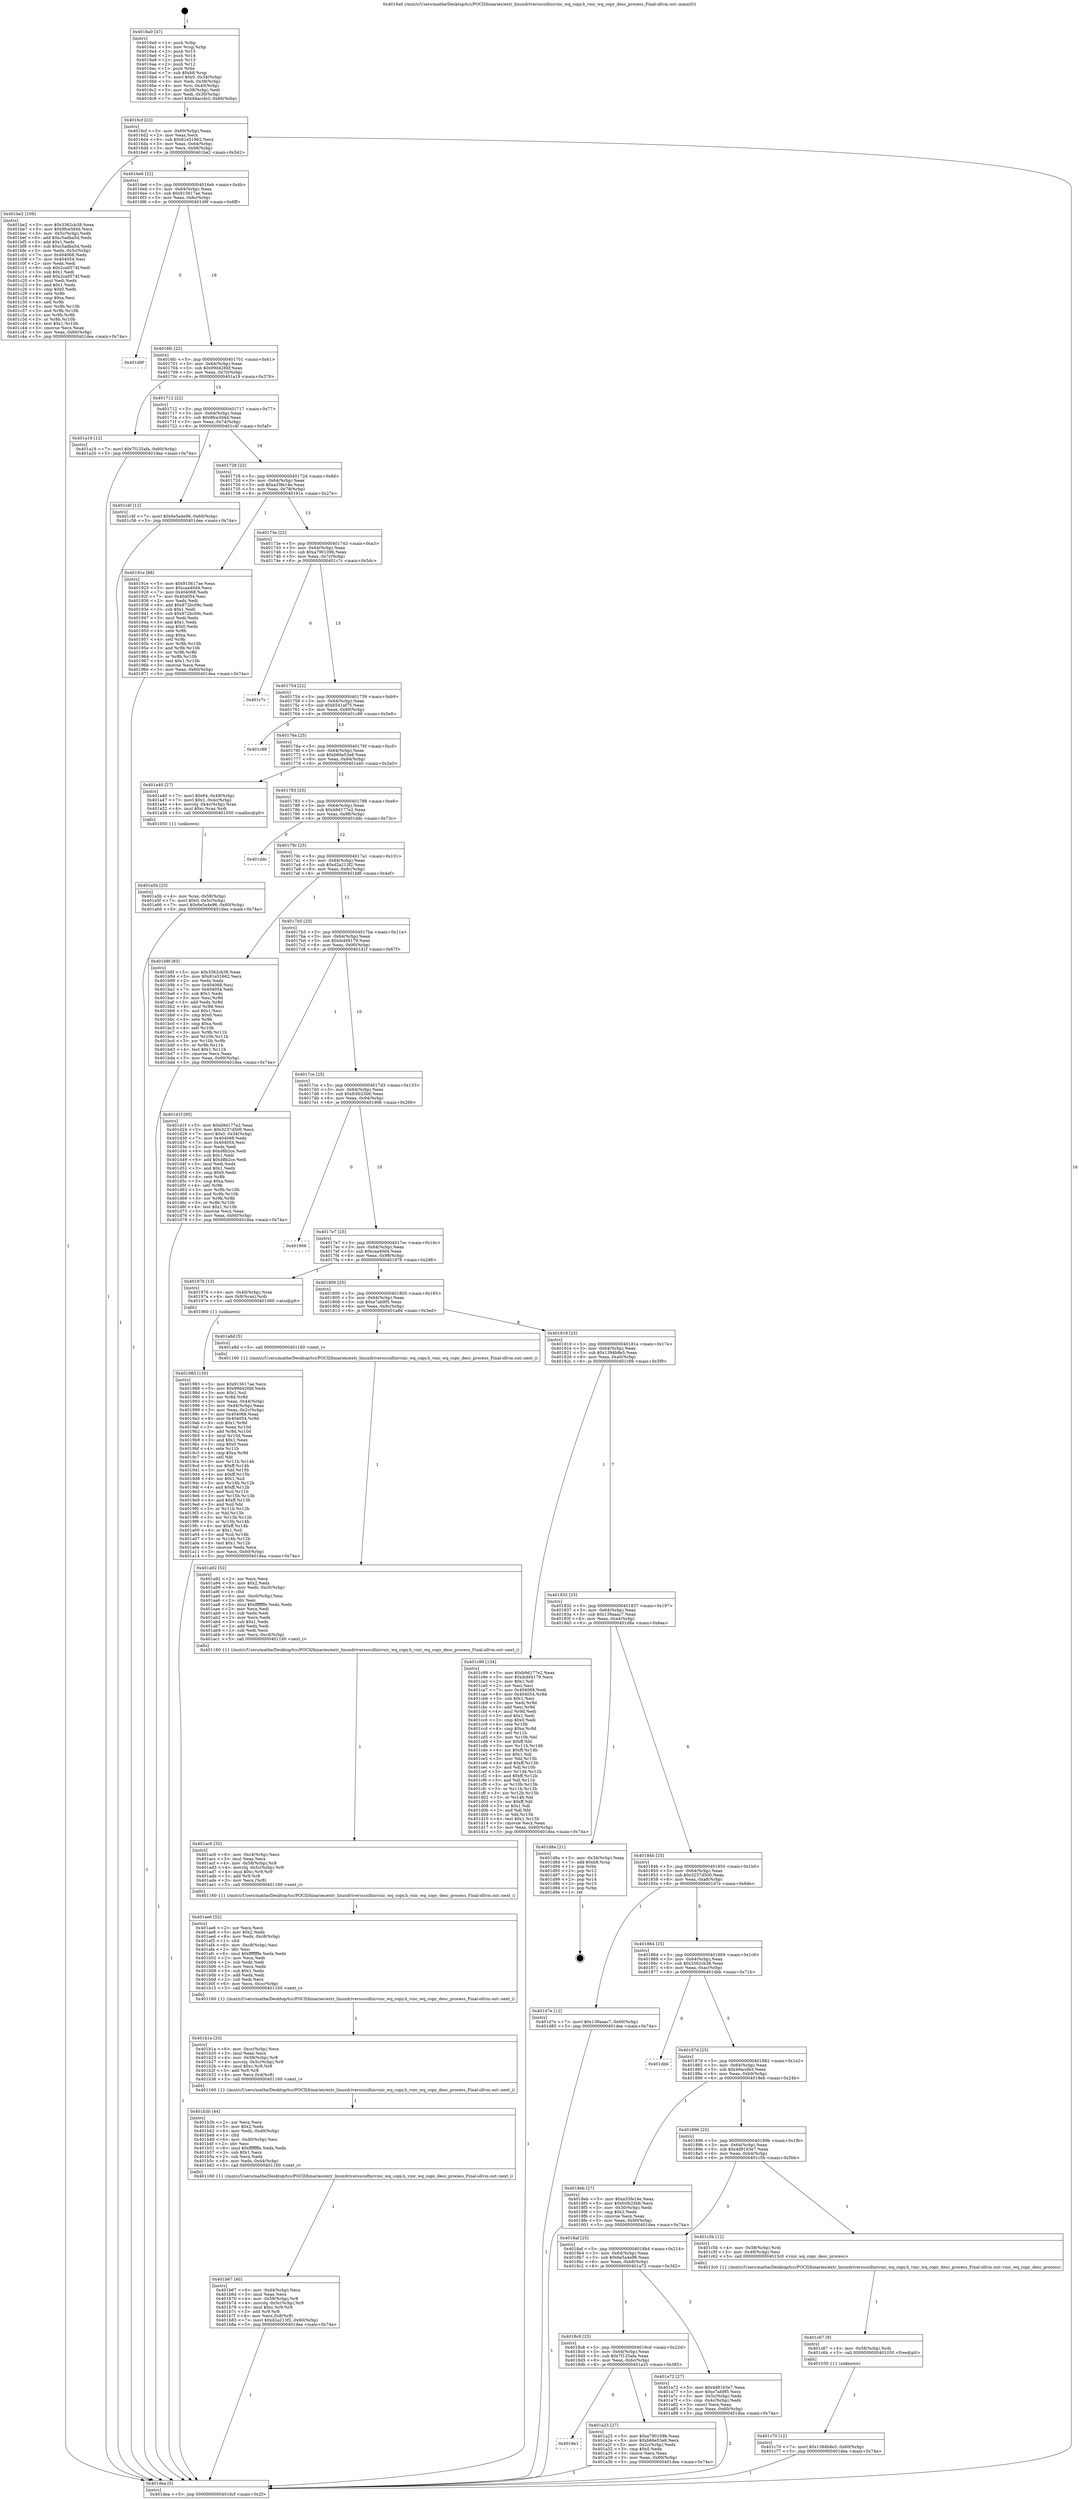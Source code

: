 digraph "0x4016a0" {
  label = "0x4016a0 (/mnt/c/Users/mathe/Desktop/tcc/POCII/binaries/extr_linuxdriversscsifnicvnic_wq_copy.h_vnic_wq_copy_desc_process_Final-ollvm.out::main(0))"
  labelloc = "t"
  node[shape=record]

  Entry [label="",width=0.3,height=0.3,shape=circle,fillcolor=black,style=filled]
  "0x4016cf" [label="{
     0x4016cf [23]\l
     | [instrs]\l
     &nbsp;&nbsp;0x4016cf \<+3\>: mov -0x60(%rbp),%eax\l
     &nbsp;&nbsp;0x4016d2 \<+2\>: mov %eax,%ecx\l
     &nbsp;&nbsp;0x4016d4 \<+6\>: sub $0x81e51662,%ecx\l
     &nbsp;&nbsp;0x4016da \<+3\>: mov %eax,-0x64(%rbp)\l
     &nbsp;&nbsp;0x4016dd \<+3\>: mov %ecx,-0x68(%rbp)\l
     &nbsp;&nbsp;0x4016e0 \<+6\>: je 0000000000401be2 \<main+0x542\>\l
  }"]
  "0x401be2" [label="{
     0x401be2 [109]\l
     | [instrs]\l
     &nbsp;&nbsp;0x401be2 \<+5\>: mov $0x3362cb38,%eax\l
     &nbsp;&nbsp;0x401be7 \<+5\>: mov $0x9fce3d4d,%ecx\l
     &nbsp;&nbsp;0x401bec \<+3\>: mov -0x5c(%rbp),%edx\l
     &nbsp;&nbsp;0x401bef \<+6\>: add $0xc5adba5d,%edx\l
     &nbsp;&nbsp;0x401bf5 \<+3\>: add $0x1,%edx\l
     &nbsp;&nbsp;0x401bf8 \<+6\>: sub $0xc5adba5d,%edx\l
     &nbsp;&nbsp;0x401bfe \<+3\>: mov %edx,-0x5c(%rbp)\l
     &nbsp;&nbsp;0x401c01 \<+7\>: mov 0x404068,%edx\l
     &nbsp;&nbsp;0x401c08 \<+7\>: mov 0x404054,%esi\l
     &nbsp;&nbsp;0x401c0f \<+2\>: mov %edx,%edi\l
     &nbsp;&nbsp;0x401c11 \<+6\>: sub $0x2ca0574f,%edi\l
     &nbsp;&nbsp;0x401c17 \<+3\>: sub $0x1,%edi\l
     &nbsp;&nbsp;0x401c1a \<+6\>: add $0x2ca0574f,%edi\l
     &nbsp;&nbsp;0x401c20 \<+3\>: imul %edi,%edx\l
     &nbsp;&nbsp;0x401c23 \<+3\>: and $0x1,%edx\l
     &nbsp;&nbsp;0x401c26 \<+3\>: cmp $0x0,%edx\l
     &nbsp;&nbsp;0x401c29 \<+4\>: sete %r8b\l
     &nbsp;&nbsp;0x401c2d \<+3\>: cmp $0xa,%esi\l
     &nbsp;&nbsp;0x401c30 \<+4\>: setl %r9b\l
     &nbsp;&nbsp;0x401c34 \<+3\>: mov %r8b,%r10b\l
     &nbsp;&nbsp;0x401c37 \<+3\>: and %r9b,%r10b\l
     &nbsp;&nbsp;0x401c3a \<+3\>: xor %r9b,%r8b\l
     &nbsp;&nbsp;0x401c3d \<+3\>: or %r8b,%r10b\l
     &nbsp;&nbsp;0x401c40 \<+4\>: test $0x1,%r10b\l
     &nbsp;&nbsp;0x401c44 \<+3\>: cmovne %ecx,%eax\l
     &nbsp;&nbsp;0x401c47 \<+3\>: mov %eax,-0x60(%rbp)\l
     &nbsp;&nbsp;0x401c4a \<+5\>: jmp 0000000000401dea \<main+0x74a\>\l
  }"]
  "0x4016e6" [label="{
     0x4016e6 [22]\l
     | [instrs]\l
     &nbsp;&nbsp;0x4016e6 \<+5\>: jmp 00000000004016eb \<main+0x4b\>\l
     &nbsp;&nbsp;0x4016eb \<+3\>: mov -0x64(%rbp),%eax\l
     &nbsp;&nbsp;0x4016ee \<+5\>: sub $0x915617ae,%eax\l
     &nbsp;&nbsp;0x4016f3 \<+3\>: mov %eax,-0x6c(%rbp)\l
     &nbsp;&nbsp;0x4016f6 \<+6\>: je 0000000000401d9f \<main+0x6ff\>\l
  }"]
  Exit [label="",width=0.3,height=0.3,shape=circle,fillcolor=black,style=filled,peripheries=2]
  "0x401d9f" [label="{
     0x401d9f\l
  }", style=dashed]
  "0x4016fc" [label="{
     0x4016fc [22]\l
     | [instrs]\l
     &nbsp;&nbsp;0x4016fc \<+5\>: jmp 0000000000401701 \<main+0x61\>\l
     &nbsp;&nbsp;0x401701 \<+3\>: mov -0x64(%rbp),%eax\l
     &nbsp;&nbsp;0x401704 \<+5\>: sub $0x99d426bf,%eax\l
     &nbsp;&nbsp;0x401709 \<+3\>: mov %eax,-0x70(%rbp)\l
     &nbsp;&nbsp;0x40170c \<+6\>: je 0000000000401a19 \<main+0x379\>\l
  }"]
  "0x401c70" [label="{
     0x401c70 [12]\l
     | [instrs]\l
     &nbsp;&nbsp;0x401c70 \<+7\>: movl $0x1394b8e5,-0x60(%rbp)\l
     &nbsp;&nbsp;0x401c77 \<+5\>: jmp 0000000000401dea \<main+0x74a\>\l
  }"]
  "0x401a19" [label="{
     0x401a19 [12]\l
     | [instrs]\l
     &nbsp;&nbsp;0x401a19 \<+7\>: movl $0x7f125afa,-0x60(%rbp)\l
     &nbsp;&nbsp;0x401a20 \<+5\>: jmp 0000000000401dea \<main+0x74a\>\l
  }"]
  "0x401712" [label="{
     0x401712 [22]\l
     | [instrs]\l
     &nbsp;&nbsp;0x401712 \<+5\>: jmp 0000000000401717 \<main+0x77\>\l
     &nbsp;&nbsp;0x401717 \<+3\>: mov -0x64(%rbp),%eax\l
     &nbsp;&nbsp;0x40171a \<+5\>: sub $0x9fce3d4d,%eax\l
     &nbsp;&nbsp;0x40171f \<+3\>: mov %eax,-0x74(%rbp)\l
     &nbsp;&nbsp;0x401722 \<+6\>: je 0000000000401c4f \<main+0x5af\>\l
  }"]
  "0x401c67" [label="{
     0x401c67 [9]\l
     | [instrs]\l
     &nbsp;&nbsp;0x401c67 \<+4\>: mov -0x58(%rbp),%rdi\l
     &nbsp;&nbsp;0x401c6b \<+5\>: call 0000000000401030 \<free@plt\>\l
     | [calls]\l
     &nbsp;&nbsp;0x401030 \{1\} (unknown)\l
  }"]
  "0x401c4f" [label="{
     0x401c4f [12]\l
     | [instrs]\l
     &nbsp;&nbsp;0x401c4f \<+7\>: movl $0x6e5a4e96,-0x60(%rbp)\l
     &nbsp;&nbsp;0x401c56 \<+5\>: jmp 0000000000401dea \<main+0x74a\>\l
  }"]
  "0x401728" [label="{
     0x401728 [22]\l
     | [instrs]\l
     &nbsp;&nbsp;0x401728 \<+5\>: jmp 000000000040172d \<main+0x8d\>\l
     &nbsp;&nbsp;0x40172d \<+3\>: mov -0x64(%rbp),%eax\l
     &nbsp;&nbsp;0x401730 \<+5\>: sub $0xa33fe14e,%eax\l
     &nbsp;&nbsp;0x401735 \<+3\>: mov %eax,-0x78(%rbp)\l
     &nbsp;&nbsp;0x401738 \<+6\>: je 000000000040191e \<main+0x27e\>\l
  }"]
  "0x401b67" [label="{
     0x401b67 [40]\l
     | [instrs]\l
     &nbsp;&nbsp;0x401b67 \<+6\>: mov -0xd4(%rbp),%ecx\l
     &nbsp;&nbsp;0x401b6d \<+3\>: imul %eax,%ecx\l
     &nbsp;&nbsp;0x401b70 \<+4\>: mov -0x58(%rbp),%r8\l
     &nbsp;&nbsp;0x401b74 \<+4\>: movslq -0x5c(%rbp),%r9\l
     &nbsp;&nbsp;0x401b78 \<+4\>: imul $0xc,%r9,%r9\l
     &nbsp;&nbsp;0x401b7c \<+3\>: add %r9,%r8\l
     &nbsp;&nbsp;0x401b7f \<+4\>: mov %ecx,0x8(%r8)\l
     &nbsp;&nbsp;0x401b83 \<+7\>: movl $0xd2a213f2,-0x60(%rbp)\l
     &nbsp;&nbsp;0x401b8a \<+5\>: jmp 0000000000401dea \<main+0x74a\>\l
  }"]
  "0x40191e" [label="{
     0x40191e [88]\l
     | [instrs]\l
     &nbsp;&nbsp;0x40191e \<+5\>: mov $0x915617ae,%eax\l
     &nbsp;&nbsp;0x401923 \<+5\>: mov $0xcaa40d4,%ecx\l
     &nbsp;&nbsp;0x401928 \<+7\>: mov 0x404068,%edx\l
     &nbsp;&nbsp;0x40192f \<+7\>: mov 0x404054,%esi\l
     &nbsp;&nbsp;0x401936 \<+2\>: mov %edx,%edi\l
     &nbsp;&nbsp;0x401938 \<+6\>: add $0x872bc09c,%edi\l
     &nbsp;&nbsp;0x40193e \<+3\>: sub $0x1,%edi\l
     &nbsp;&nbsp;0x401941 \<+6\>: sub $0x872bc09c,%edi\l
     &nbsp;&nbsp;0x401947 \<+3\>: imul %edi,%edx\l
     &nbsp;&nbsp;0x40194a \<+3\>: and $0x1,%edx\l
     &nbsp;&nbsp;0x40194d \<+3\>: cmp $0x0,%edx\l
     &nbsp;&nbsp;0x401950 \<+4\>: sete %r8b\l
     &nbsp;&nbsp;0x401954 \<+3\>: cmp $0xa,%esi\l
     &nbsp;&nbsp;0x401957 \<+4\>: setl %r9b\l
     &nbsp;&nbsp;0x40195b \<+3\>: mov %r8b,%r10b\l
     &nbsp;&nbsp;0x40195e \<+3\>: and %r9b,%r10b\l
     &nbsp;&nbsp;0x401961 \<+3\>: xor %r9b,%r8b\l
     &nbsp;&nbsp;0x401964 \<+3\>: or %r8b,%r10b\l
     &nbsp;&nbsp;0x401967 \<+4\>: test $0x1,%r10b\l
     &nbsp;&nbsp;0x40196b \<+3\>: cmovne %ecx,%eax\l
     &nbsp;&nbsp;0x40196e \<+3\>: mov %eax,-0x60(%rbp)\l
     &nbsp;&nbsp;0x401971 \<+5\>: jmp 0000000000401dea \<main+0x74a\>\l
  }"]
  "0x40173e" [label="{
     0x40173e [22]\l
     | [instrs]\l
     &nbsp;&nbsp;0x40173e \<+5\>: jmp 0000000000401743 \<main+0xa3\>\l
     &nbsp;&nbsp;0x401743 \<+3\>: mov -0x64(%rbp),%eax\l
     &nbsp;&nbsp;0x401746 \<+5\>: sub $0xa790109b,%eax\l
     &nbsp;&nbsp;0x40174b \<+3\>: mov %eax,-0x7c(%rbp)\l
     &nbsp;&nbsp;0x40174e \<+6\>: je 0000000000401c7c \<main+0x5dc\>\l
  }"]
  "0x401b3b" [label="{
     0x401b3b [44]\l
     | [instrs]\l
     &nbsp;&nbsp;0x401b3b \<+2\>: xor %ecx,%ecx\l
     &nbsp;&nbsp;0x401b3d \<+5\>: mov $0x2,%edx\l
     &nbsp;&nbsp;0x401b42 \<+6\>: mov %edx,-0xd0(%rbp)\l
     &nbsp;&nbsp;0x401b48 \<+1\>: cltd\l
     &nbsp;&nbsp;0x401b49 \<+6\>: mov -0xd0(%rbp),%esi\l
     &nbsp;&nbsp;0x401b4f \<+2\>: idiv %esi\l
     &nbsp;&nbsp;0x401b51 \<+6\>: imul $0xfffffffe,%edx,%edx\l
     &nbsp;&nbsp;0x401b57 \<+3\>: sub $0x1,%ecx\l
     &nbsp;&nbsp;0x401b5a \<+2\>: sub %ecx,%edx\l
     &nbsp;&nbsp;0x401b5c \<+6\>: mov %edx,-0xd4(%rbp)\l
     &nbsp;&nbsp;0x401b62 \<+5\>: call 0000000000401160 \<next_i\>\l
     | [calls]\l
     &nbsp;&nbsp;0x401160 \{1\} (/mnt/c/Users/mathe/Desktop/tcc/POCII/binaries/extr_linuxdriversscsifnicvnic_wq_copy.h_vnic_wq_copy_desc_process_Final-ollvm.out::next_i)\l
  }"]
  "0x401c7c" [label="{
     0x401c7c\l
  }", style=dashed]
  "0x401754" [label="{
     0x401754 [22]\l
     | [instrs]\l
     &nbsp;&nbsp;0x401754 \<+5\>: jmp 0000000000401759 \<main+0xb9\>\l
     &nbsp;&nbsp;0x401759 \<+3\>: mov -0x64(%rbp),%eax\l
     &nbsp;&nbsp;0x40175c \<+5\>: sub $0xb541af75,%eax\l
     &nbsp;&nbsp;0x401761 \<+3\>: mov %eax,-0x80(%rbp)\l
     &nbsp;&nbsp;0x401764 \<+6\>: je 0000000000401c88 \<main+0x5e8\>\l
  }"]
  "0x401b1a" [label="{
     0x401b1a [33]\l
     | [instrs]\l
     &nbsp;&nbsp;0x401b1a \<+6\>: mov -0xcc(%rbp),%ecx\l
     &nbsp;&nbsp;0x401b20 \<+3\>: imul %eax,%ecx\l
     &nbsp;&nbsp;0x401b23 \<+4\>: mov -0x58(%rbp),%r8\l
     &nbsp;&nbsp;0x401b27 \<+4\>: movslq -0x5c(%rbp),%r9\l
     &nbsp;&nbsp;0x401b2b \<+4\>: imul $0xc,%r9,%r9\l
     &nbsp;&nbsp;0x401b2f \<+3\>: add %r9,%r8\l
     &nbsp;&nbsp;0x401b32 \<+4\>: mov %ecx,0x4(%r8)\l
     &nbsp;&nbsp;0x401b36 \<+5\>: call 0000000000401160 \<next_i\>\l
     | [calls]\l
     &nbsp;&nbsp;0x401160 \{1\} (/mnt/c/Users/mathe/Desktop/tcc/POCII/binaries/extr_linuxdriversscsifnicvnic_wq_copy.h_vnic_wq_copy_desc_process_Final-ollvm.out::next_i)\l
  }"]
  "0x401c88" [label="{
     0x401c88\l
  }", style=dashed]
  "0x40176a" [label="{
     0x40176a [25]\l
     | [instrs]\l
     &nbsp;&nbsp;0x40176a \<+5\>: jmp 000000000040176f \<main+0xcf\>\l
     &nbsp;&nbsp;0x40176f \<+3\>: mov -0x64(%rbp),%eax\l
     &nbsp;&nbsp;0x401772 \<+5\>: sub $0xb66e53e8,%eax\l
     &nbsp;&nbsp;0x401777 \<+6\>: mov %eax,-0x84(%rbp)\l
     &nbsp;&nbsp;0x40177d \<+6\>: je 0000000000401a40 \<main+0x3a0\>\l
  }"]
  "0x401ae6" [label="{
     0x401ae6 [52]\l
     | [instrs]\l
     &nbsp;&nbsp;0x401ae6 \<+2\>: xor %ecx,%ecx\l
     &nbsp;&nbsp;0x401ae8 \<+5\>: mov $0x2,%edx\l
     &nbsp;&nbsp;0x401aed \<+6\>: mov %edx,-0xc8(%rbp)\l
     &nbsp;&nbsp;0x401af3 \<+1\>: cltd\l
     &nbsp;&nbsp;0x401af4 \<+6\>: mov -0xc8(%rbp),%esi\l
     &nbsp;&nbsp;0x401afa \<+2\>: idiv %esi\l
     &nbsp;&nbsp;0x401afc \<+6\>: imul $0xfffffffe,%edx,%edx\l
     &nbsp;&nbsp;0x401b02 \<+2\>: mov %ecx,%edi\l
     &nbsp;&nbsp;0x401b04 \<+2\>: sub %edx,%edi\l
     &nbsp;&nbsp;0x401b06 \<+2\>: mov %ecx,%edx\l
     &nbsp;&nbsp;0x401b08 \<+3\>: sub $0x1,%edx\l
     &nbsp;&nbsp;0x401b0b \<+2\>: add %edx,%edi\l
     &nbsp;&nbsp;0x401b0d \<+2\>: sub %edi,%ecx\l
     &nbsp;&nbsp;0x401b0f \<+6\>: mov %ecx,-0xcc(%rbp)\l
     &nbsp;&nbsp;0x401b15 \<+5\>: call 0000000000401160 \<next_i\>\l
     | [calls]\l
     &nbsp;&nbsp;0x401160 \{1\} (/mnt/c/Users/mathe/Desktop/tcc/POCII/binaries/extr_linuxdriversscsifnicvnic_wq_copy.h_vnic_wq_copy_desc_process_Final-ollvm.out::next_i)\l
  }"]
  "0x401a40" [label="{
     0x401a40 [27]\l
     | [instrs]\l
     &nbsp;&nbsp;0x401a40 \<+7\>: movl $0x64,-0x48(%rbp)\l
     &nbsp;&nbsp;0x401a47 \<+7\>: movl $0x1,-0x4c(%rbp)\l
     &nbsp;&nbsp;0x401a4e \<+4\>: movslq -0x4c(%rbp),%rax\l
     &nbsp;&nbsp;0x401a52 \<+4\>: imul $0xc,%rax,%rdi\l
     &nbsp;&nbsp;0x401a56 \<+5\>: call 0000000000401050 \<malloc@plt\>\l
     | [calls]\l
     &nbsp;&nbsp;0x401050 \{1\} (unknown)\l
  }"]
  "0x401783" [label="{
     0x401783 [25]\l
     | [instrs]\l
     &nbsp;&nbsp;0x401783 \<+5\>: jmp 0000000000401788 \<main+0xe8\>\l
     &nbsp;&nbsp;0x401788 \<+3\>: mov -0x64(%rbp),%eax\l
     &nbsp;&nbsp;0x40178b \<+5\>: sub $0xb9d177e2,%eax\l
     &nbsp;&nbsp;0x401790 \<+6\>: mov %eax,-0x88(%rbp)\l
     &nbsp;&nbsp;0x401796 \<+6\>: je 0000000000401ddc \<main+0x73c\>\l
  }"]
  "0x401ac6" [label="{
     0x401ac6 [32]\l
     | [instrs]\l
     &nbsp;&nbsp;0x401ac6 \<+6\>: mov -0xc4(%rbp),%ecx\l
     &nbsp;&nbsp;0x401acc \<+3\>: imul %eax,%ecx\l
     &nbsp;&nbsp;0x401acf \<+4\>: mov -0x58(%rbp),%r8\l
     &nbsp;&nbsp;0x401ad3 \<+4\>: movslq -0x5c(%rbp),%r9\l
     &nbsp;&nbsp;0x401ad7 \<+4\>: imul $0xc,%r9,%r9\l
     &nbsp;&nbsp;0x401adb \<+3\>: add %r9,%r8\l
     &nbsp;&nbsp;0x401ade \<+3\>: mov %ecx,(%r8)\l
     &nbsp;&nbsp;0x401ae1 \<+5\>: call 0000000000401160 \<next_i\>\l
     | [calls]\l
     &nbsp;&nbsp;0x401160 \{1\} (/mnt/c/Users/mathe/Desktop/tcc/POCII/binaries/extr_linuxdriversscsifnicvnic_wq_copy.h_vnic_wq_copy_desc_process_Final-ollvm.out::next_i)\l
  }"]
  "0x401ddc" [label="{
     0x401ddc\l
  }", style=dashed]
  "0x40179c" [label="{
     0x40179c [25]\l
     | [instrs]\l
     &nbsp;&nbsp;0x40179c \<+5\>: jmp 00000000004017a1 \<main+0x101\>\l
     &nbsp;&nbsp;0x4017a1 \<+3\>: mov -0x64(%rbp),%eax\l
     &nbsp;&nbsp;0x4017a4 \<+5\>: sub $0xd2a213f2,%eax\l
     &nbsp;&nbsp;0x4017a9 \<+6\>: mov %eax,-0x8c(%rbp)\l
     &nbsp;&nbsp;0x4017af \<+6\>: je 0000000000401b8f \<main+0x4ef\>\l
  }"]
  "0x401a92" [label="{
     0x401a92 [52]\l
     | [instrs]\l
     &nbsp;&nbsp;0x401a92 \<+2\>: xor %ecx,%ecx\l
     &nbsp;&nbsp;0x401a94 \<+5\>: mov $0x2,%edx\l
     &nbsp;&nbsp;0x401a99 \<+6\>: mov %edx,-0xc0(%rbp)\l
     &nbsp;&nbsp;0x401a9f \<+1\>: cltd\l
     &nbsp;&nbsp;0x401aa0 \<+6\>: mov -0xc0(%rbp),%esi\l
     &nbsp;&nbsp;0x401aa6 \<+2\>: idiv %esi\l
     &nbsp;&nbsp;0x401aa8 \<+6\>: imul $0xfffffffe,%edx,%edx\l
     &nbsp;&nbsp;0x401aae \<+2\>: mov %ecx,%edi\l
     &nbsp;&nbsp;0x401ab0 \<+2\>: sub %edx,%edi\l
     &nbsp;&nbsp;0x401ab2 \<+2\>: mov %ecx,%edx\l
     &nbsp;&nbsp;0x401ab4 \<+3\>: sub $0x1,%edx\l
     &nbsp;&nbsp;0x401ab7 \<+2\>: add %edx,%edi\l
     &nbsp;&nbsp;0x401ab9 \<+2\>: sub %edi,%ecx\l
     &nbsp;&nbsp;0x401abb \<+6\>: mov %ecx,-0xc4(%rbp)\l
     &nbsp;&nbsp;0x401ac1 \<+5\>: call 0000000000401160 \<next_i\>\l
     | [calls]\l
     &nbsp;&nbsp;0x401160 \{1\} (/mnt/c/Users/mathe/Desktop/tcc/POCII/binaries/extr_linuxdriversscsifnicvnic_wq_copy.h_vnic_wq_copy_desc_process_Final-ollvm.out::next_i)\l
  }"]
  "0x401b8f" [label="{
     0x401b8f [83]\l
     | [instrs]\l
     &nbsp;&nbsp;0x401b8f \<+5\>: mov $0x3362cb38,%eax\l
     &nbsp;&nbsp;0x401b94 \<+5\>: mov $0x81e51662,%ecx\l
     &nbsp;&nbsp;0x401b99 \<+2\>: xor %edx,%edx\l
     &nbsp;&nbsp;0x401b9b \<+7\>: mov 0x404068,%esi\l
     &nbsp;&nbsp;0x401ba2 \<+7\>: mov 0x404054,%edi\l
     &nbsp;&nbsp;0x401ba9 \<+3\>: sub $0x1,%edx\l
     &nbsp;&nbsp;0x401bac \<+3\>: mov %esi,%r8d\l
     &nbsp;&nbsp;0x401baf \<+3\>: add %edx,%r8d\l
     &nbsp;&nbsp;0x401bb2 \<+4\>: imul %r8d,%esi\l
     &nbsp;&nbsp;0x401bb6 \<+3\>: and $0x1,%esi\l
     &nbsp;&nbsp;0x401bb9 \<+3\>: cmp $0x0,%esi\l
     &nbsp;&nbsp;0x401bbc \<+4\>: sete %r9b\l
     &nbsp;&nbsp;0x401bc0 \<+3\>: cmp $0xa,%edi\l
     &nbsp;&nbsp;0x401bc3 \<+4\>: setl %r10b\l
     &nbsp;&nbsp;0x401bc7 \<+3\>: mov %r9b,%r11b\l
     &nbsp;&nbsp;0x401bca \<+3\>: and %r10b,%r11b\l
     &nbsp;&nbsp;0x401bcd \<+3\>: xor %r10b,%r9b\l
     &nbsp;&nbsp;0x401bd0 \<+3\>: or %r9b,%r11b\l
     &nbsp;&nbsp;0x401bd3 \<+4\>: test $0x1,%r11b\l
     &nbsp;&nbsp;0x401bd7 \<+3\>: cmovne %ecx,%eax\l
     &nbsp;&nbsp;0x401bda \<+3\>: mov %eax,-0x60(%rbp)\l
     &nbsp;&nbsp;0x401bdd \<+5\>: jmp 0000000000401dea \<main+0x74a\>\l
  }"]
  "0x4017b5" [label="{
     0x4017b5 [25]\l
     | [instrs]\l
     &nbsp;&nbsp;0x4017b5 \<+5\>: jmp 00000000004017ba \<main+0x11a\>\l
     &nbsp;&nbsp;0x4017ba \<+3\>: mov -0x64(%rbp),%eax\l
     &nbsp;&nbsp;0x4017bd \<+5\>: sub $0xdcbf4179,%eax\l
     &nbsp;&nbsp;0x4017c2 \<+6\>: mov %eax,-0x90(%rbp)\l
     &nbsp;&nbsp;0x4017c8 \<+6\>: je 0000000000401d1f \<main+0x67f\>\l
  }"]
  "0x401a5b" [label="{
     0x401a5b [23]\l
     | [instrs]\l
     &nbsp;&nbsp;0x401a5b \<+4\>: mov %rax,-0x58(%rbp)\l
     &nbsp;&nbsp;0x401a5f \<+7\>: movl $0x0,-0x5c(%rbp)\l
     &nbsp;&nbsp;0x401a66 \<+7\>: movl $0x6e5a4e96,-0x60(%rbp)\l
     &nbsp;&nbsp;0x401a6d \<+5\>: jmp 0000000000401dea \<main+0x74a\>\l
  }"]
  "0x401d1f" [label="{
     0x401d1f [95]\l
     | [instrs]\l
     &nbsp;&nbsp;0x401d1f \<+5\>: mov $0xb9d177e2,%eax\l
     &nbsp;&nbsp;0x401d24 \<+5\>: mov $0x3237d500,%ecx\l
     &nbsp;&nbsp;0x401d29 \<+7\>: movl $0x0,-0x34(%rbp)\l
     &nbsp;&nbsp;0x401d30 \<+7\>: mov 0x404068,%edx\l
     &nbsp;&nbsp;0x401d37 \<+7\>: mov 0x404054,%esi\l
     &nbsp;&nbsp;0x401d3e \<+2\>: mov %edx,%edi\l
     &nbsp;&nbsp;0x401d40 \<+6\>: sub $0xd8b2ce,%edi\l
     &nbsp;&nbsp;0x401d46 \<+3\>: sub $0x1,%edi\l
     &nbsp;&nbsp;0x401d49 \<+6\>: add $0xd8b2ce,%edi\l
     &nbsp;&nbsp;0x401d4f \<+3\>: imul %edi,%edx\l
     &nbsp;&nbsp;0x401d52 \<+3\>: and $0x1,%edx\l
     &nbsp;&nbsp;0x401d55 \<+3\>: cmp $0x0,%edx\l
     &nbsp;&nbsp;0x401d58 \<+4\>: sete %r8b\l
     &nbsp;&nbsp;0x401d5c \<+3\>: cmp $0xa,%esi\l
     &nbsp;&nbsp;0x401d5f \<+4\>: setl %r9b\l
     &nbsp;&nbsp;0x401d63 \<+3\>: mov %r8b,%r10b\l
     &nbsp;&nbsp;0x401d66 \<+3\>: and %r9b,%r10b\l
     &nbsp;&nbsp;0x401d69 \<+3\>: xor %r9b,%r8b\l
     &nbsp;&nbsp;0x401d6c \<+3\>: or %r8b,%r10b\l
     &nbsp;&nbsp;0x401d6f \<+4\>: test $0x1,%r10b\l
     &nbsp;&nbsp;0x401d73 \<+3\>: cmovne %ecx,%eax\l
     &nbsp;&nbsp;0x401d76 \<+3\>: mov %eax,-0x60(%rbp)\l
     &nbsp;&nbsp;0x401d79 \<+5\>: jmp 0000000000401dea \<main+0x74a\>\l
  }"]
  "0x4017ce" [label="{
     0x4017ce [25]\l
     | [instrs]\l
     &nbsp;&nbsp;0x4017ce \<+5\>: jmp 00000000004017d3 \<main+0x133\>\l
     &nbsp;&nbsp;0x4017d3 \<+3\>: mov -0x64(%rbp),%eax\l
     &nbsp;&nbsp;0x4017d6 \<+5\>: sub $0xfc0b25b6,%eax\l
     &nbsp;&nbsp;0x4017db \<+6\>: mov %eax,-0x94(%rbp)\l
     &nbsp;&nbsp;0x4017e1 \<+6\>: je 0000000000401906 \<main+0x266\>\l
  }"]
  "0x4018e1" [label="{
     0x4018e1\l
  }", style=dashed]
  "0x401906" [label="{
     0x401906\l
  }", style=dashed]
  "0x4017e7" [label="{
     0x4017e7 [25]\l
     | [instrs]\l
     &nbsp;&nbsp;0x4017e7 \<+5\>: jmp 00000000004017ec \<main+0x14c\>\l
     &nbsp;&nbsp;0x4017ec \<+3\>: mov -0x64(%rbp),%eax\l
     &nbsp;&nbsp;0x4017ef \<+5\>: sub $0xcaa40d4,%eax\l
     &nbsp;&nbsp;0x4017f4 \<+6\>: mov %eax,-0x98(%rbp)\l
     &nbsp;&nbsp;0x4017fa \<+6\>: je 0000000000401976 \<main+0x2d6\>\l
  }"]
  "0x401a25" [label="{
     0x401a25 [27]\l
     | [instrs]\l
     &nbsp;&nbsp;0x401a25 \<+5\>: mov $0xa790109b,%eax\l
     &nbsp;&nbsp;0x401a2a \<+5\>: mov $0xb66e53e8,%ecx\l
     &nbsp;&nbsp;0x401a2f \<+3\>: mov -0x2c(%rbp),%edx\l
     &nbsp;&nbsp;0x401a32 \<+3\>: cmp $0x0,%edx\l
     &nbsp;&nbsp;0x401a35 \<+3\>: cmove %ecx,%eax\l
     &nbsp;&nbsp;0x401a38 \<+3\>: mov %eax,-0x60(%rbp)\l
     &nbsp;&nbsp;0x401a3b \<+5\>: jmp 0000000000401dea \<main+0x74a\>\l
  }"]
  "0x401976" [label="{
     0x401976 [13]\l
     | [instrs]\l
     &nbsp;&nbsp;0x401976 \<+4\>: mov -0x40(%rbp),%rax\l
     &nbsp;&nbsp;0x40197a \<+4\>: mov 0x8(%rax),%rdi\l
     &nbsp;&nbsp;0x40197e \<+5\>: call 0000000000401060 \<atoi@plt\>\l
     | [calls]\l
     &nbsp;&nbsp;0x401060 \{1\} (unknown)\l
  }"]
  "0x401800" [label="{
     0x401800 [25]\l
     | [instrs]\l
     &nbsp;&nbsp;0x401800 \<+5\>: jmp 0000000000401805 \<main+0x165\>\l
     &nbsp;&nbsp;0x401805 \<+3\>: mov -0x64(%rbp),%eax\l
     &nbsp;&nbsp;0x401808 \<+5\>: sub $0xe7ab9f5,%eax\l
     &nbsp;&nbsp;0x40180d \<+6\>: mov %eax,-0x9c(%rbp)\l
     &nbsp;&nbsp;0x401813 \<+6\>: je 0000000000401a8d \<main+0x3ed\>\l
  }"]
  "0x4018c8" [label="{
     0x4018c8 [25]\l
     | [instrs]\l
     &nbsp;&nbsp;0x4018c8 \<+5\>: jmp 00000000004018cd \<main+0x22d\>\l
     &nbsp;&nbsp;0x4018cd \<+3\>: mov -0x64(%rbp),%eax\l
     &nbsp;&nbsp;0x4018d0 \<+5\>: sub $0x7f125afa,%eax\l
     &nbsp;&nbsp;0x4018d5 \<+6\>: mov %eax,-0xbc(%rbp)\l
     &nbsp;&nbsp;0x4018db \<+6\>: je 0000000000401a25 \<main+0x385\>\l
  }"]
  "0x401a8d" [label="{
     0x401a8d [5]\l
     | [instrs]\l
     &nbsp;&nbsp;0x401a8d \<+5\>: call 0000000000401160 \<next_i\>\l
     | [calls]\l
     &nbsp;&nbsp;0x401160 \{1\} (/mnt/c/Users/mathe/Desktop/tcc/POCII/binaries/extr_linuxdriversscsifnicvnic_wq_copy.h_vnic_wq_copy_desc_process_Final-ollvm.out::next_i)\l
  }"]
  "0x401819" [label="{
     0x401819 [25]\l
     | [instrs]\l
     &nbsp;&nbsp;0x401819 \<+5\>: jmp 000000000040181e \<main+0x17e\>\l
     &nbsp;&nbsp;0x40181e \<+3\>: mov -0x64(%rbp),%eax\l
     &nbsp;&nbsp;0x401821 \<+5\>: sub $0x1394b8e5,%eax\l
     &nbsp;&nbsp;0x401826 \<+6\>: mov %eax,-0xa0(%rbp)\l
     &nbsp;&nbsp;0x40182c \<+6\>: je 0000000000401c99 \<main+0x5f9\>\l
  }"]
  "0x401a72" [label="{
     0x401a72 [27]\l
     | [instrs]\l
     &nbsp;&nbsp;0x401a72 \<+5\>: mov $0x4d9163e7,%eax\l
     &nbsp;&nbsp;0x401a77 \<+5\>: mov $0xe7ab9f5,%ecx\l
     &nbsp;&nbsp;0x401a7c \<+3\>: mov -0x5c(%rbp),%edx\l
     &nbsp;&nbsp;0x401a7f \<+3\>: cmp -0x4c(%rbp),%edx\l
     &nbsp;&nbsp;0x401a82 \<+3\>: cmovl %ecx,%eax\l
     &nbsp;&nbsp;0x401a85 \<+3\>: mov %eax,-0x60(%rbp)\l
     &nbsp;&nbsp;0x401a88 \<+5\>: jmp 0000000000401dea \<main+0x74a\>\l
  }"]
  "0x401c99" [label="{
     0x401c99 [134]\l
     | [instrs]\l
     &nbsp;&nbsp;0x401c99 \<+5\>: mov $0xb9d177e2,%eax\l
     &nbsp;&nbsp;0x401c9e \<+5\>: mov $0xdcbf4179,%ecx\l
     &nbsp;&nbsp;0x401ca3 \<+2\>: mov $0x1,%dl\l
     &nbsp;&nbsp;0x401ca5 \<+2\>: xor %esi,%esi\l
     &nbsp;&nbsp;0x401ca7 \<+7\>: mov 0x404068,%edi\l
     &nbsp;&nbsp;0x401cae \<+8\>: mov 0x404054,%r8d\l
     &nbsp;&nbsp;0x401cb6 \<+3\>: sub $0x1,%esi\l
     &nbsp;&nbsp;0x401cb9 \<+3\>: mov %edi,%r9d\l
     &nbsp;&nbsp;0x401cbc \<+3\>: add %esi,%r9d\l
     &nbsp;&nbsp;0x401cbf \<+4\>: imul %r9d,%edi\l
     &nbsp;&nbsp;0x401cc3 \<+3\>: and $0x1,%edi\l
     &nbsp;&nbsp;0x401cc6 \<+3\>: cmp $0x0,%edi\l
     &nbsp;&nbsp;0x401cc9 \<+4\>: sete %r10b\l
     &nbsp;&nbsp;0x401ccd \<+4\>: cmp $0xa,%r8d\l
     &nbsp;&nbsp;0x401cd1 \<+4\>: setl %r11b\l
     &nbsp;&nbsp;0x401cd5 \<+3\>: mov %r10b,%bl\l
     &nbsp;&nbsp;0x401cd8 \<+3\>: xor $0xff,%bl\l
     &nbsp;&nbsp;0x401cdb \<+3\>: mov %r11b,%r14b\l
     &nbsp;&nbsp;0x401cde \<+4\>: xor $0xff,%r14b\l
     &nbsp;&nbsp;0x401ce2 \<+3\>: xor $0x1,%dl\l
     &nbsp;&nbsp;0x401ce5 \<+3\>: mov %bl,%r15b\l
     &nbsp;&nbsp;0x401ce8 \<+4\>: and $0xff,%r15b\l
     &nbsp;&nbsp;0x401cec \<+3\>: and %dl,%r10b\l
     &nbsp;&nbsp;0x401cef \<+3\>: mov %r14b,%r12b\l
     &nbsp;&nbsp;0x401cf2 \<+4\>: and $0xff,%r12b\l
     &nbsp;&nbsp;0x401cf6 \<+3\>: and %dl,%r11b\l
     &nbsp;&nbsp;0x401cf9 \<+3\>: or %r10b,%r15b\l
     &nbsp;&nbsp;0x401cfc \<+3\>: or %r11b,%r12b\l
     &nbsp;&nbsp;0x401cff \<+3\>: xor %r12b,%r15b\l
     &nbsp;&nbsp;0x401d02 \<+3\>: or %r14b,%bl\l
     &nbsp;&nbsp;0x401d05 \<+3\>: xor $0xff,%bl\l
     &nbsp;&nbsp;0x401d08 \<+3\>: or $0x1,%dl\l
     &nbsp;&nbsp;0x401d0b \<+2\>: and %dl,%bl\l
     &nbsp;&nbsp;0x401d0d \<+3\>: or %bl,%r15b\l
     &nbsp;&nbsp;0x401d10 \<+4\>: test $0x1,%r15b\l
     &nbsp;&nbsp;0x401d14 \<+3\>: cmovne %ecx,%eax\l
     &nbsp;&nbsp;0x401d17 \<+3\>: mov %eax,-0x60(%rbp)\l
     &nbsp;&nbsp;0x401d1a \<+5\>: jmp 0000000000401dea \<main+0x74a\>\l
  }"]
  "0x401832" [label="{
     0x401832 [25]\l
     | [instrs]\l
     &nbsp;&nbsp;0x401832 \<+5\>: jmp 0000000000401837 \<main+0x197\>\l
     &nbsp;&nbsp;0x401837 \<+3\>: mov -0x64(%rbp),%eax\l
     &nbsp;&nbsp;0x40183a \<+5\>: sub $0x139aaac7,%eax\l
     &nbsp;&nbsp;0x40183f \<+6\>: mov %eax,-0xa4(%rbp)\l
     &nbsp;&nbsp;0x401845 \<+6\>: je 0000000000401d8a \<main+0x6ea\>\l
  }"]
  "0x4018af" [label="{
     0x4018af [25]\l
     | [instrs]\l
     &nbsp;&nbsp;0x4018af \<+5\>: jmp 00000000004018b4 \<main+0x214\>\l
     &nbsp;&nbsp;0x4018b4 \<+3\>: mov -0x64(%rbp),%eax\l
     &nbsp;&nbsp;0x4018b7 \<+5\>: sub $0x6e5a4e96,%eax\l
     &nbsp;&nbsp;0x4018bc \<+6\>: mov %eax,-0xb8(%rbp)\l
     &nbsp;&nbsp;0x4018c2 \<+6\>: je 0000000000401a72 \<main+0x3d2\>\l
  }"]
  "0x401d8a" [label="{
     0x401d8a [21]\l
     | [instrs]\l
     &nbsp;&nbsp;0x401d8a \<+3\>: mov -0x34(%rbp),%eax\l
     &nbsp;&nbsp;0x401d8d \<+7\>: add $0xb8,%rsp\l
     &nbsp;&nbsp;0x401d94 \<+1\>: pop %rbx\l
     &nbsp;&nbsp;0x401d95 \<+2\>: pop %r12\l
     &nbsp;&nbsp;0x401d97 \<+2\>: pop %r13\l
     &nbsp;&nbsp;0x401d99 \<+2\>: pop %r14\l
     &nbsp;&nbsp;0x401d9b \<+2\>: pop %r15\l
     &nbsp;&nbsp;0x401d9d \<+1\>: pop %rbp\l
     &nbsp;&nbsp;0x401d9e \<+1\>: ret\l
  }"]
  "0x40184b" [label="{
     0x40184b [25]\l
     | [instrs]\l
     &nbsp;&nbsp;0x40184b \<+5\>: jmp 0000000000401850 \<main+0x1b0\>\l
     &nbsp;&nbsp;0x401850 \<+3\>: mov -0x64(%rbp),%eax\l
     &nbsp;&nbsp;0x401853 \<+5\>: sub $0x3237d500,%eax\l
     &nbsp;&nbsp;0x401858 \<+6\>: mov %eax,-0xa8(%rbp)\l
     &nbsp;&nbsp;0x40185e \<+6\>: je 0000000000401d7e \<main+0x6de\>\l
  }"]
  "0x401c5b" [label="{
     0x401c5b [12]\l
     | [instrs]\l
     &nbsp;&nbsp;0x401c5b \<+4\>: mov -0x58(%rbp),%rdi\l
     &nbsp;&nbsp;0x401c5f \<+3\>: mov -0x48(%rbp),%esi\l
     &nbsp;&nbsp;0x401c62 \<+5\>: call 00000000004013c0 \<vnic_wq_copy_desc_process\>\l
     | [calls]\l
     &nbsp;&nbsp;0x4013c0 \{1\} (/mnt/c/Users/mathe/Desktop/tcc/POCII/binaries/extr_linuxdriversscsifnicvnic_wq_copy.h_vnic_wq_copy_desc_process_Final-ollvm.out::vnic_wq_copy_desc_process)\l
  }"]
  "0x401d7e" [label="{
     0x401d7e [12]\l
     | [instrs]\l
     &nbsp;&nbsp;0x401d7e \<+7\>: movl $0x139aaac7,-0x60(%rbp)\l
     &nbsp;&nbsp;0x401d85 \<+5\>: jmp 0000000000401dea \<main+0x74a\>\l
  }"]
  "0x401864" [label="{
     0x401864 [25]\l
     | [instrs]\l
     &nbsp;&nbsp;0x401864 \<+5\>: jmp 0000000000401869 \<main+0x1c9\>\l
     &nbsp;&nbsp;0x401869 \<+3\>: mov -0x64(%rbp),%eax\l
     &nbsp;&nbsp;0x40186c \<+5\>: sub $0x3362cb38,%eax\l
     &nbsp;&nbsp;0x401871 \<+6\>: mov %eax,-0xac(%rbp)\l
     &nbsp;&nbsp;0x401877 \<+6\>: je 0000000000401dbb \<main+0x71b\>\l
  }"]
  "0x401983" [label="{
     0x401983 [150]\l
     | [instrs]\l
     &nbsp;&nbsp;0x401983 \<+5\>: mov $0x915617ae,%ecx\l
     &nbsp;&nbsp;0x401988 \<+5\>: mov $0x99d426bf,%edx\l
     &nbsp;&nbsp;0x40198d \<+3\>: mov $0x1,%sil\l
     &nbsp;&nbsp;0x401990 \<+3\>: xor %r8d,%r8d\l
     &nbsp;&nbsp;0x401993 \<+3\>: mov %eax,-0x44(%rbp)\l
     &nbsp;&nbsp;0x401996 \<+3\>: mov -0x44(%rbp),%eax\l
     &nbsp;&nbsp;0x401999 \<+3\>: mov %eax,-0x2c(%rbp)\l
     &nbsp;&nbsp;0x40199c \<+7\>: mov 0x404068,%eax\l
     &nbsp;&nbsp;0x4019a3 \<+8\>: mov 0x404054,%r9d\l
     &nbsp;&nbsp;0x4019ab \<+4\>: sub $0x1,%r8d\l
     &nbsp;&nbsp;0x4019af \<+3\>: mov %eax,%r10d\l
     &nbsp;&nbsp;0x4019b2 \<+3\>: add %r8d,%r10d\l
     &nbsp;&nbsp;0x4019b5 \<+4\>: imul %r10d,%eax\l
     &nbsp;&nbsp;0x4019b9 \<+3\>: and $0x1,%eax\l
     &nbsp;&nbsp;0x4019bc \<+3\>: cmp $0x0,%eax\l
     &nbsp;&nbsp;0x4019bf \<+4\>: sete %r11b\l
     &nbsp;&nbsp;0x4019c3 \<+4\>: cmp $0xa,%r9d\l
     &nbsp;&nbsp;0x4019c7 \<+3\>: setl %bl\l
     &nbsp;&nbsp;0x4019ca \<+3\>: mov %r11b,%r14b\l
     &nbsp;&nbsp;0x4019cd \<+4\>: xor $0xff,%r14b\l
     &nbsp;&nbsp;0x4019d1 \<+3\>: mov %bl,%r15b\l
     &nbsp;&nbsp;0x4019d4 \<+4\>: xor $0xff,%r15b\l
     &nbsp;&nbsp;0x4019d8 \<+4\>: xor $0x1,%sil\l
     &nbsp;&nbsp;0x4019dc \<+3\>: mov %r14b,%r12b\l
     &nbsp;&nbsp;0x4019df \<+4\>: and $0xff,%r12b\l
     &nbsp;&nbsp;0x4019e3 \<+3\>: and %sil,%r11b\l
     &nbsp;&nbsp;0x4019e6 \<+3\>: mov %r15b,%r13b\l
     &nbsp;&nbsp;0x4019e9 \<+4\>: and $0xff,%r13b\l
     &nbsp;&nbsp;0x4019ed \<+3\>: and %sil,%bl\l
     &nbsp;&nbsp;0x4019f0 \<+3\>: or %r11b,%r12b\l
     &nbsp;&nbsp;0x4019f3 \<+3\>: or %bl,%r13b\l
     &nbsp;&nbsp;0x4019f6 \<+3\>: xor %r13b,%r12b\l
     &nbsp;&nbsp;0x4019f9 \<+3\>: or %r15b,%r14b\l
     &nbsp;&nbsp;0x4019fc \<+4\>: xor $0xff,%r14b\l
     &nbsp;&nbsp;0x401a00 \<+4\>: or $0x1,%sil\l
     &nbsp;&nbsp;0x401a04 \<+3\>: and %sil,%r14b\l
     &nbsp;&nbsp;0x401a07 \<+3\>: or %r14b,%r12b\l
     &nbsp;&nbsp;0x401a0a \<+4\>: test $0x1,%r12b\l
     &nbsp;&nbsp;0x401a0e \<+3\>: cmovne %edx,%ecx\l
     &nbsp;&nbsp;0x401a11 \<+3\>: mov %ecx,-0x60(%rbp)\l
     &nbsp;&nbsp;0x401a14 \<+5\>: jmp 0000000000401dea \<main+0x74a\>\l
  }"]
  "0x401dbb" [label="{
     0x401dbb\l
  }", style=dashed]
  "0x40187d" [label="{
     0x40187d [25]\l
     | [instrs]\l
     &nbsp;&nbsp;0x40187d \<+5\>: jmp 0000000000401882 \<main+0x1e2\>\l
     &nbsp;&nbsp;0x401882 \<+3\>: mov -0x64(%rbp),%eax\l
     &nbsp;&nbsp;0x401885 \<+5\>: sub $0x49accfe3,%eax\l
     &nbsp;&nbsp;0x40188a \<+6\>: mov %eax,-0xb0(%rbp)\l
     &nbsp;&nbsp;0x401890 \<+6\>: je 00000000004018eb \<main+0x24b\>\l
  }"]
  "0x4016a0" [label="{
     0x4016a0 [47]\l
     | [instrs]\l
     &nbsp;&nbsp;0x4016a0 \<+1\>: push %rbp\l
     &nbsp;&nbsp;0x4016a1 \<+3\>: mov %rsp,%rbp\l
     &nbsp;&nbsp;0x4016a4 \<+2\>: push %r15\l
     &nbsp;&nbsp;0x4016a6 \<+2\>: push %r14\l
     &nbsp;&nbsp;0x4016a8 \<+2\>: push %r13\l
     &nbsp;&nbsp;0x4016aa \<+2\>: push %r12\l
     &nbsp;&nbsp;0x4016ac \<+1\>: push %rbx\l
     &nbsp;&nbsp;0x4016ad \<+7\>: sub $0xb8,%rsp\l
     &nbsp;&nbsp;0x4016b4 \<+7\>: movl $0x0,-0x34(%rbp)\l
     &nbsp;&nbsp;0x4016bb \<+3\>: mov %edi,-0x38(%rbp)\l
     &nbsp;&nbsp;0x4016be \<+4\>: mov %rsi,-0x40(%rbp)\l
     &nbsp;&nbsp;0x4016c2 \<+3\>: mov -0x38(%rbp),%edi\l
     &nbsp;&nbsp;0x4016c5 \<+3\>: mov %edi,-0x30(%rbp)\l
     &nbsp;&nbsp;0x4016c8 \<+7\>: movl $0x49accfe3,-0x60(%rbp)\l
  }"]
  "0x4018eb" [label="{
     0x4018eb [27]\l
     | [instrs]\l
     &nbsp;&nbsp;0x4018eb \<+5\>: mov $0xa33fe14e,%eax\l
     &nbsp;&nbsp;0x4018f0 \<+5\>: mov $0xfc0b25b6,%ecx\l
     &nbsp;&nbsp;0x4018f5 \<+3\>: mov -0x30(%rbp),%edx\l
     &nbsp;&nbsp;0x4018f8 \<+3\>: cmp $0x2,%edx\l
     &nbsp;&nbsp;0x4018fb \<+3\>: cmovne %ecx,%eax\l
     &nbsp;&nbsp;0x4018fe \<+3\>: mov %eax,-0x60(%rbp)\l
     &nbsp;&nbsp;0x401901 \<+5\>: jmp 0000000000401dea \<main+0x74a\>\l
  }"]
  "0x401896" [label="{
     0x401896 [25]\l
     | [instrs]\l
     &nbsp;&nbsp;0x401896 \<+5\>: jmp 000000000040189b \<main+0x1fb\>\l
     &nbsp;&nbsp;0x40189b \<+3\>: mov -0x64(%rbp),%eax\l
     &nbsp;&nbsp;0x40189e \<+5\>: sub $0x4d9163e7,%eax\l
     &nbsp;&nbsp;0x4018a3 \<+6\>: mov %eax,-0xb4(%rbp)\l
     &nbsp;&nbsp;0x4018a9 \<+6\>: je 0000000000401c5b \<main+0x5bb\>\l
  }"]
  "0x401dea" [label="{
     0x401dea [5]\l
     | [instrs]\l
     &nbsp;&nbsp;0x401dea \<+5\>: jmp 00000000004016cf \<main+0x2f\>\l
  }"]
  Entry -> "0x4016a0" [label=" 1"]
  "0x4016cf" -> "0x401be2" [label=" 1"]
  "0x4016cf" -> "0x4016e6" [label=" 16"]
  "0x401d8a" -> Exit [label=" 1"]
  "0x4016e6" -> "0x401d9f" [label=" 0"]
  "0x4016e6" -> "0x4016fc" [label=" 16"]
  "0x401d7e" -> "0x401dea" [label=" 1"]
  "0x4016fc" -> "0x401a19" [label=" 1"]
  "0x4016fc" -> "0x401712" [label=" 15"]
  "0x401d1f" -> "0x401dea" [label=" 1"]
  "0x401712" -> "0x401c4f" [label=" 1"]
  "0x401712" -> "0x401728" [label=" 14"]
  "0x401c99" -> "0x401dea" [label=" 1"]
  "0x401728" -> "0x40191e" [label=" 1"]
  "0x401728" -> "0x40173e" [label=" 13"]
  "0x401c70" -> "0x401dea" [label=" 1"]
  "0x40173e" -> "0x401c7c" [label=" 0"]
  "0x40173e" -> "0x401754" [label=" 13"]
  "0x401c67" -> "0x401c70" [label=" 1"]
  "0x401754" -> "0x401c88" [label=" 0"]
  "0x401754" -> "0x40176a" [label=" 13"]
  "0x401c5b" -> "0x401c67" [label=" 1"]
  "0x40176a" -> "0x401a40" [label=" 1"]
  "0x40176a" -> "0x401783" [label=" 12"]
  "0x401c4f" -> "0x401dea" [label=" 1"]
  "0x401783" -> "0x401ddc" [label=" 0"]
  "0x401783" -> "0x40179c" [label=" 12"]
  "0x401be2" -> "0x401dea" [label=" 1"]
  "0x40179c" -> "0x401b8f" [label=" 1"]
  "0x40179c" -> "0x4017b5" [label=" 11"]
  "0x401b8f" -> "0x401dea" [label=" 1"]
  "0x4017b5" -> "0x401d1f" [label=" 1"]
  "0x4017b5" -> "0x4017ce" [label=" 10"]
  "0x401b67" -> "0x401dea" [label=" 1"]
  "0x4017ce" -> "0x401906" [label=" 0"]
  "0x4017ce" -> "0x4017e7" [label=" 10"]
  "0x401b3b" -> "0x401b67" [label=" 1"]
  "0x4017e7" -> "0x401976" [label=" 1"]
  "0x4017e7" -> "0x401800" [label=" 9"]
  "0x401b1a" -> "0x401b3b" [label=" 1"]
  "0x401800" -> "0x401a8d" [label=" 1"]
  "0x401800" -> "0x401819" [label=" 8"]
  "0x401ac6" -> "0x401ae6" [label=" 1"]
  "0x401819" -> "0x401c99" [label=" 1"]
  "0x401819" -> "0x401832" [label=" 7"]
  "0x401a92" -> "0x401ac6" [label=" 1"]
  "0x401832" -> "0x401d8a" [label=" 1"]
  "0x401832" -> "0x40184b" [label=" 6"]
  "0x401a72" -> "0x401dea" [label=" 2"]
  "0x40184b" -> "0x401d7e" [label=" 1"]
  "0x40184b" -> "0x401864" [label=" 5"]
  "0x401a5b" -> "0x401dea" [label=" 1"]
  "0x401864" -> "0x401dbb" [label=" 0"]
  "0x401864" -> "0x40187d" [label=" 5"]
  "0x401a25" -> "0x401dea" [label=" 1"]
  "0x40187d" -> "0x4018eb" [label=" 1"]
  "0x40187d" -> "0x401896" [label=" 4"]
  "0x4018eb" -> "0x401dea" [label=" 1"]
  "0x4016a0" -> "0x4016cf" [label=" 1"]
  "0x401dea" -> "0x4016cf" [label=" 16"]
  "0x40191e" -> "0x401dea" [label=" 1"]
  "0x401976" -> "0x401983" [label=" 1"]
  "0x401983" -> "0x401dea" [label=" 1"]
  "0x401a19" -> "0x401dea" [label=" 1"]
  "0x401a40" -> "0x401a5b" [label=" 1"]
  "0x401896" -> "0x401c5b" [label=" 1"]
  "0x401896" -> "0x4018af" [label=" 3"]
  "0x401a8d" -> "0x401a92" [label=" 1"]
  "0x4018af" -> "0x401a72" [label=" 2"]
  "0x4018af" -> "0x4018c8" [label=" 1"]
  "0x401ae6" -> "0x401b1a" [label=" 1"]
  "0x4018c8" -> "0x401a25" [label=" 1"]
  "0x4018c8" -> "0x4018e1" [label=" 0"]
}
